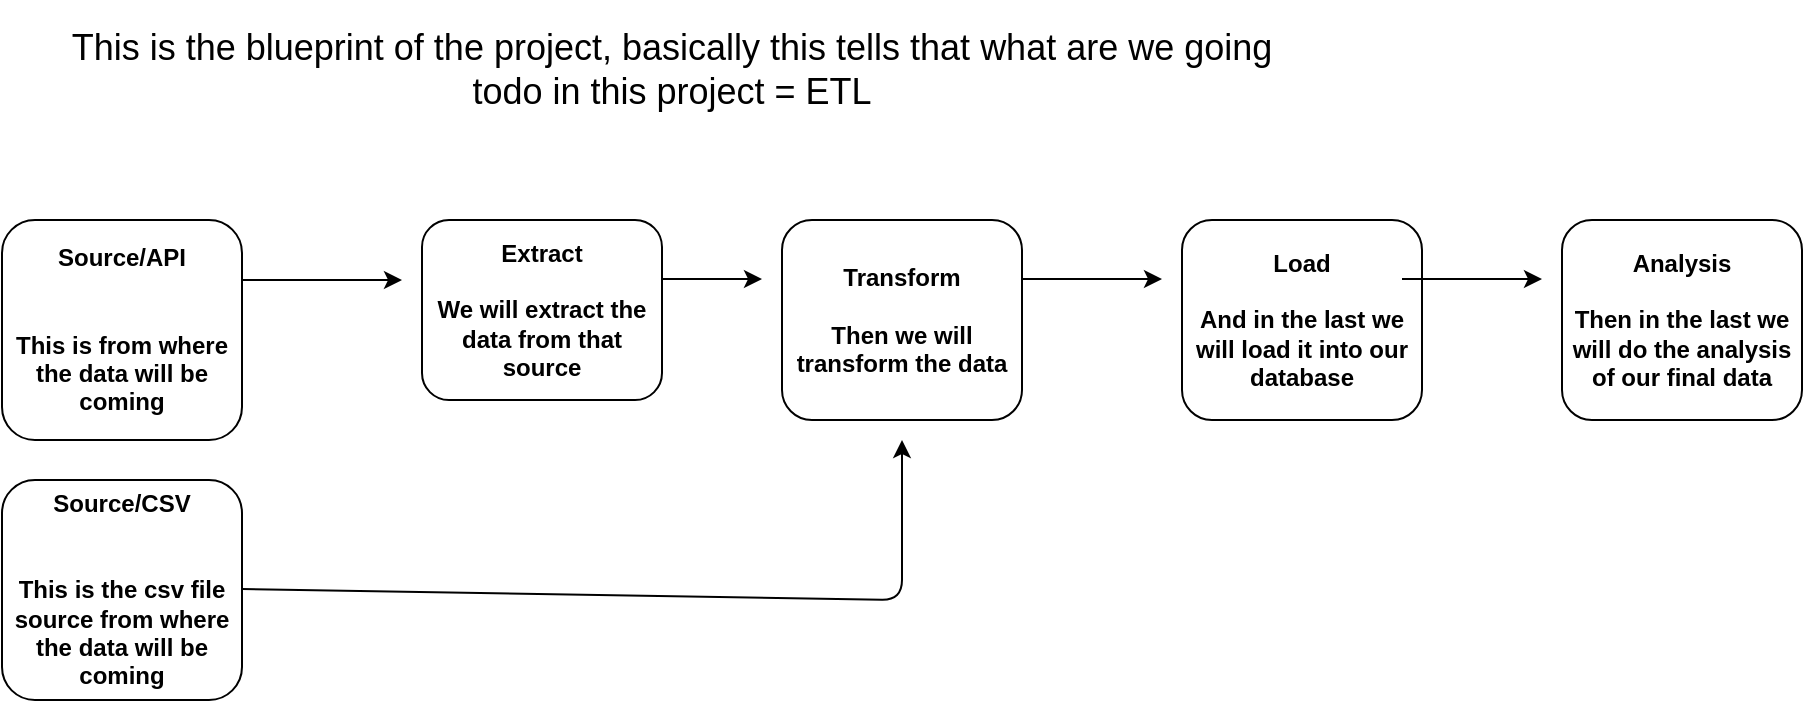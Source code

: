 <mxfile>
    <diagram id="jAsne-5pMKyl2BbTXDvC" name="Page-1">
        <mxGraphModel dx="1697" dy="389" grid="1" gridSize="10" guides="1" tooltips="1" connect="1" arrows="1" fold="1" page="1" pageScale="1" pageWidth="850" pageHeight="1100" background="none" math="0" shadow="0">
            <root>
                <mxCell id="0"/>
                <mxCell id="1" parent="0"/>
                <mxCell id="3" style="edgeStyle=none;html=1;exitX=1;exitY=0.25;exitDx=0;exitDy=0;" parent="1" edge="1">
                    <mxGeometry relative="1" as="geometry">
                        <mxPoint x="130" y="159.5" as="targetPoint"/>
                        <mxPoint x="60" y="159.5" as="sourcePoint"/>
                    </mxGeometry>
                </mxCell>
                <mxCell id="2" value="&lt;b&gt;Transform&lt;br&gt;&lt;br&gt;Then we will transform the data&lt;/b&gt;" style="rounded=1;whiteSpace=wrap;html=1;" parent="1" vertex="1">
                    <mxGeometry x="-60" y="130" width="120" height="100" as="geometry"/>
                </mxCell>
                <mxCell id="7" value="&lt;b&gt;Extract&lt;br&gt;&lt;br&gt;We will extract the data from that source&lt;/b&gt;" style="rounded=1;whiteSpace=wrap;html=1;" parent="1" vertex="1">
                    <mxGeometry x="-240" y="130" width="120" height="90" as="geometry"/>
                </mxCell>
                <mxCell id="8" style="edgeStyle=none;html=1;exitX=1;exitY=0.25;exitDx=0;exitDy=0;" parent="1" edge="1">
                    <mxGeometry relative="1" as="geometry">
                        <mxPoint x="-250" y="160" as="targetPoint"/>
                        <mxPoint x="-330" y="160" as="sourcePoint"/>
                    </mxGeometry>
                </mxCell>
                <mxCell id="9" value="&lt;b&gt;Source/API&lt;br&gt;&lt;br&gt;&lt;br&gt;This is from where the data will be coming&lt;/b&gt;" style="rounded=1;whiteSpace=wrap;html=1;" parent="1" vertex="1">
                    <mxGeometry x="-450" y="130" width="120" height="110" as="geometry"/>
                </mxCell>
                <mxCell id="10" style="edgeStyle=none;html=1;" parent="1" edge="1">
                    <mxGeometry relative="1" as="geometry">
                        <mxPoint x="-70" y="159.5" as="targetPoint"/>
                        <mxPoint x="-120" y="159.5" as="sourcePoint"/>
                        <Array as="points">
                            <mxPoint x="-100" y="159.5"/>
                        </Array>
                    </mxGeometry>
                </mxCell>
                <mxCell id="11" value="&lt;b&gt;Load&lt;br&gt;&lt;br&gt;And in the last we will load it into our database&lt;/b&gt;" style="rounded=1;whiteSpace=wrap;html=1;" parent="1" vertex="1">
                    <mxGeometry x="140" y="130" width="120" height="100" as="geometry"/>
                </mxCell>
                <mxCell id="15" value="&lt;font style=&quot;font-size: 18px;&quot;&gt;This is the blueprint of the project, basically this tells that what are we going todo in this project = ETL&lt;/font&gt;" style="text;strokeColor=none;align=center;fillColor=none;html=1;verticalAlign=middle;whiteSpace=wrap;rounded=0;" parent="1" vertex="1">
                    <mxGeometry x="-430" y="20" width="630" height="70" as="geometry"/>
                </mxCell>
                <mxCell id="16" value="&lt;b&gt;Analysis&lt;br&gt;&lt;br&gt;Then in the last we will do the analysis of our final data&lt;/b&gt;" style="rounded=1;whiteSpace=wrap;html=1;" parent="1" vertex="1">
                    <mxGeometry x="330" y="130" width="120" height="100" as="geometry"/>
                </mxCell>
                <mxCell id="17" style="edgeStyle=none;html=1;exitX=1;exitY=0.25;exitDx=0;exitDy=0;" parent="1" edge="1">
                    <mxGeometry relative="1" as="geometry">
                        <mxPoint x="320" y="159.5" as="targetPoint"/>
                        <mxPoint x="250" y="159.5" as="sourcePoint"/>
                    </mxGeometry>
                </mxCell>
                <mxCell id="18" value="&lt;b&gt;Source/CSV&lt;br&gt;&lt;br&gt;&lt;br&gt;This is the csv file source from where the data will be coming&lt;/b&gt;" style="rounded=1;whiteSpace=wrap;html=1;" vertex="1" parent="1">
                    <mxGeometry x="-450" y="260" width="120" height="110" as="geometry"/>
                </mxCell>
                <mxCell id="19" style="edgeStyle=none;html=1;exitX=1;exitY=0.25;exitDx=0;exitDy=0;" edge="1" parent="1">
                    <mxGeometry relative="1" as="geometry">
                        <mxPoint y="240" as="targetPoint"/>
                        <mxPoint x="-330" y="314.5" as="sourcePoint"/>
                        <Array as="points">
                            <mxPoint y="320"/>
                        </Array>
                    </mxGeometry>
                </mxCell>
            </root>
        </mxGraphModel>
    </diagram>
</mxfile>